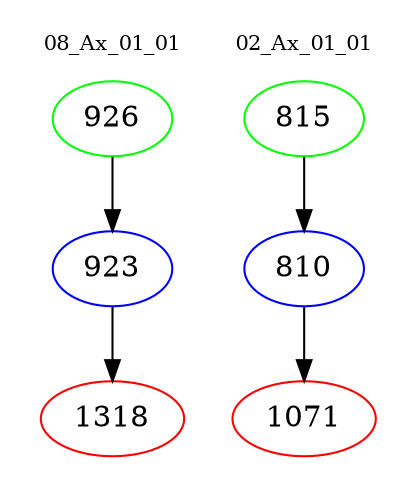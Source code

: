 digraph{
subgraph cluster_0 {
color = white
label = "08_Ax_01_01";
fontsize=10;
T0_926 [label="926", color="green"]
T0_926 -> T0_923 [color="black"]
T0_923 [label="923", color="blue"]
T0_923 -> T0_1318 [color="black"]
T0_1318 [label="1318", color="red"]
}
subgraph cluster_1 {
color = white
label = "02_Ax_01_01";
fontsize=10;
T1_815 [label="815", color="green"]
T1_815 -> T1_810 [color="black"]
T1_810 [label="810", color="blue"]
T1_810 -> T1_1071 [color="black"]
T1_1071 [label="1071", color="red"]
}
}
